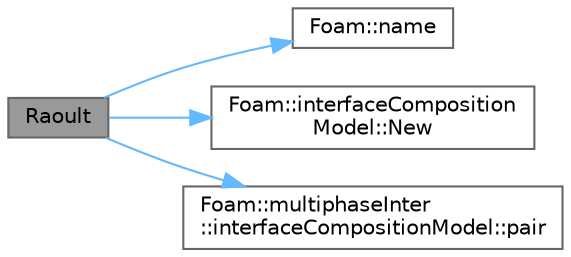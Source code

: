 digraph "Raoult"
{
 // LATEX_PDF_SIZE
  bgcolor="transparent";
  edge [fontname=Helvetica,fontsize=10,labelfontname=Helvetica,labelfontsize=10];
  node [fontname=Helvetica,fontsize=10,shape=box,height=0.2,width=0.4];
  rankdir="LR";
  Node1 [id="Node000001",label="Raoult",height=0.2,width=0.4,color="gray40", fillcolor="grey60", style="filled", fontcolor="black",tooltip=" "];
  Node1 -> Node2 [id="edge1_Node000001_Node000002",color="steelblue1",style="solid",tooltip=" "];
  Node2 [id="Node000002",label="Foam::name",height=0.2,width=0.4,color="grey40", fillcolor="white", style="filled",URL="$namespaceFoam.html#accde1bf3e2a4105cca868012a680afbe",tooltip=" "];
  Node1 -> Node3 [id="edge2_Node000001_Node000003",color="steelblue1",style="solid",tooltip=" "];
  Node3 [id="Node000003",label="Foam::interfaceComposition\lModel::New",height=0.2,width=0.4,color="grey40", fillcolor="white", style="filled",URL="$classFoam_1_1interfaceCompositionModel.html#a55f05a37cff8c8c632deb50e8a09fb69",tooltip=" "];
  Node1 -> Node4 [id="edge3_Node000001_Node000004",color="steelblue1",style="solid",tooltip=" "];
  Node4 [id="Node000004",label="Foam::multiphaseInter\l::interfaceCompositionModel::pair",height=0.2,width=0.4,color="grey40", fillcolor="white", style="filled",URL="$classFoam_1_1multiphaseInter_1_1interfaceCompositionModel.html#a60f8f25557242f42e8f3fcfcf05b4066",tooltip=" "];
}
